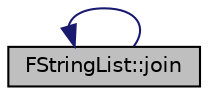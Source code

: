 digraph "FStringList::join"
{
 // INTERACTIVE_SVG=YES
  edge [fontname="Helvetica",fontsize="10",labelfontname="Helvetica",labelfontsize="10"];
  node [fontname="Helvetica",fontsize="10",shape=record];
  rankdir="LR";
  Node33 [label="FStringList::join",height=0.2,width=0.4,color="black", fillcolor="grey75", style="filled", fontcolor="black"];
  Node33 -> Node33 [dir="back",color="midnightblue",fontsize="10",style="solid",fontname="Helvetica"];
}
